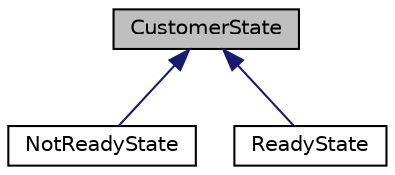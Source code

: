 digraph "CustomerState"
{
 // LATEX_PDF_SIZE
  edge [fontname="Helvetica",fontsize="10",labelfontname="Helvetica",labelfontsize="10"];
  node [fontname="Helvetica",fontsize="10",shape=record];
  Node1 [label="CustomerState",height=0.2,width=0.4,color="black", fillcolor="grey75", style="filled", fontcolor="black",tooltip=" "];
  Node1 -> Node2 [dir="back",color="midnightblue",fontsize="10",style="solid",fontname="Helvetica"];
  Node2 [label="NotReadyState",height=0.2,width=0.4,color="black", fillcolor="white", style="filled",URL="$classNotReadyState.html",tooltip="Represents the not ready state of a customer."];
  Node1 -> Node3 [dir="back",color="midnightblue",fontsize="10",style="solid",fontname="Helvetica"];
  Node3 [label="ReadyState",height=0.2,width=0.4,color="black", fillcolor="white", style="filled",URL="$classReadyState.html",tooltip="Represents the ready state of a customer."];
}
